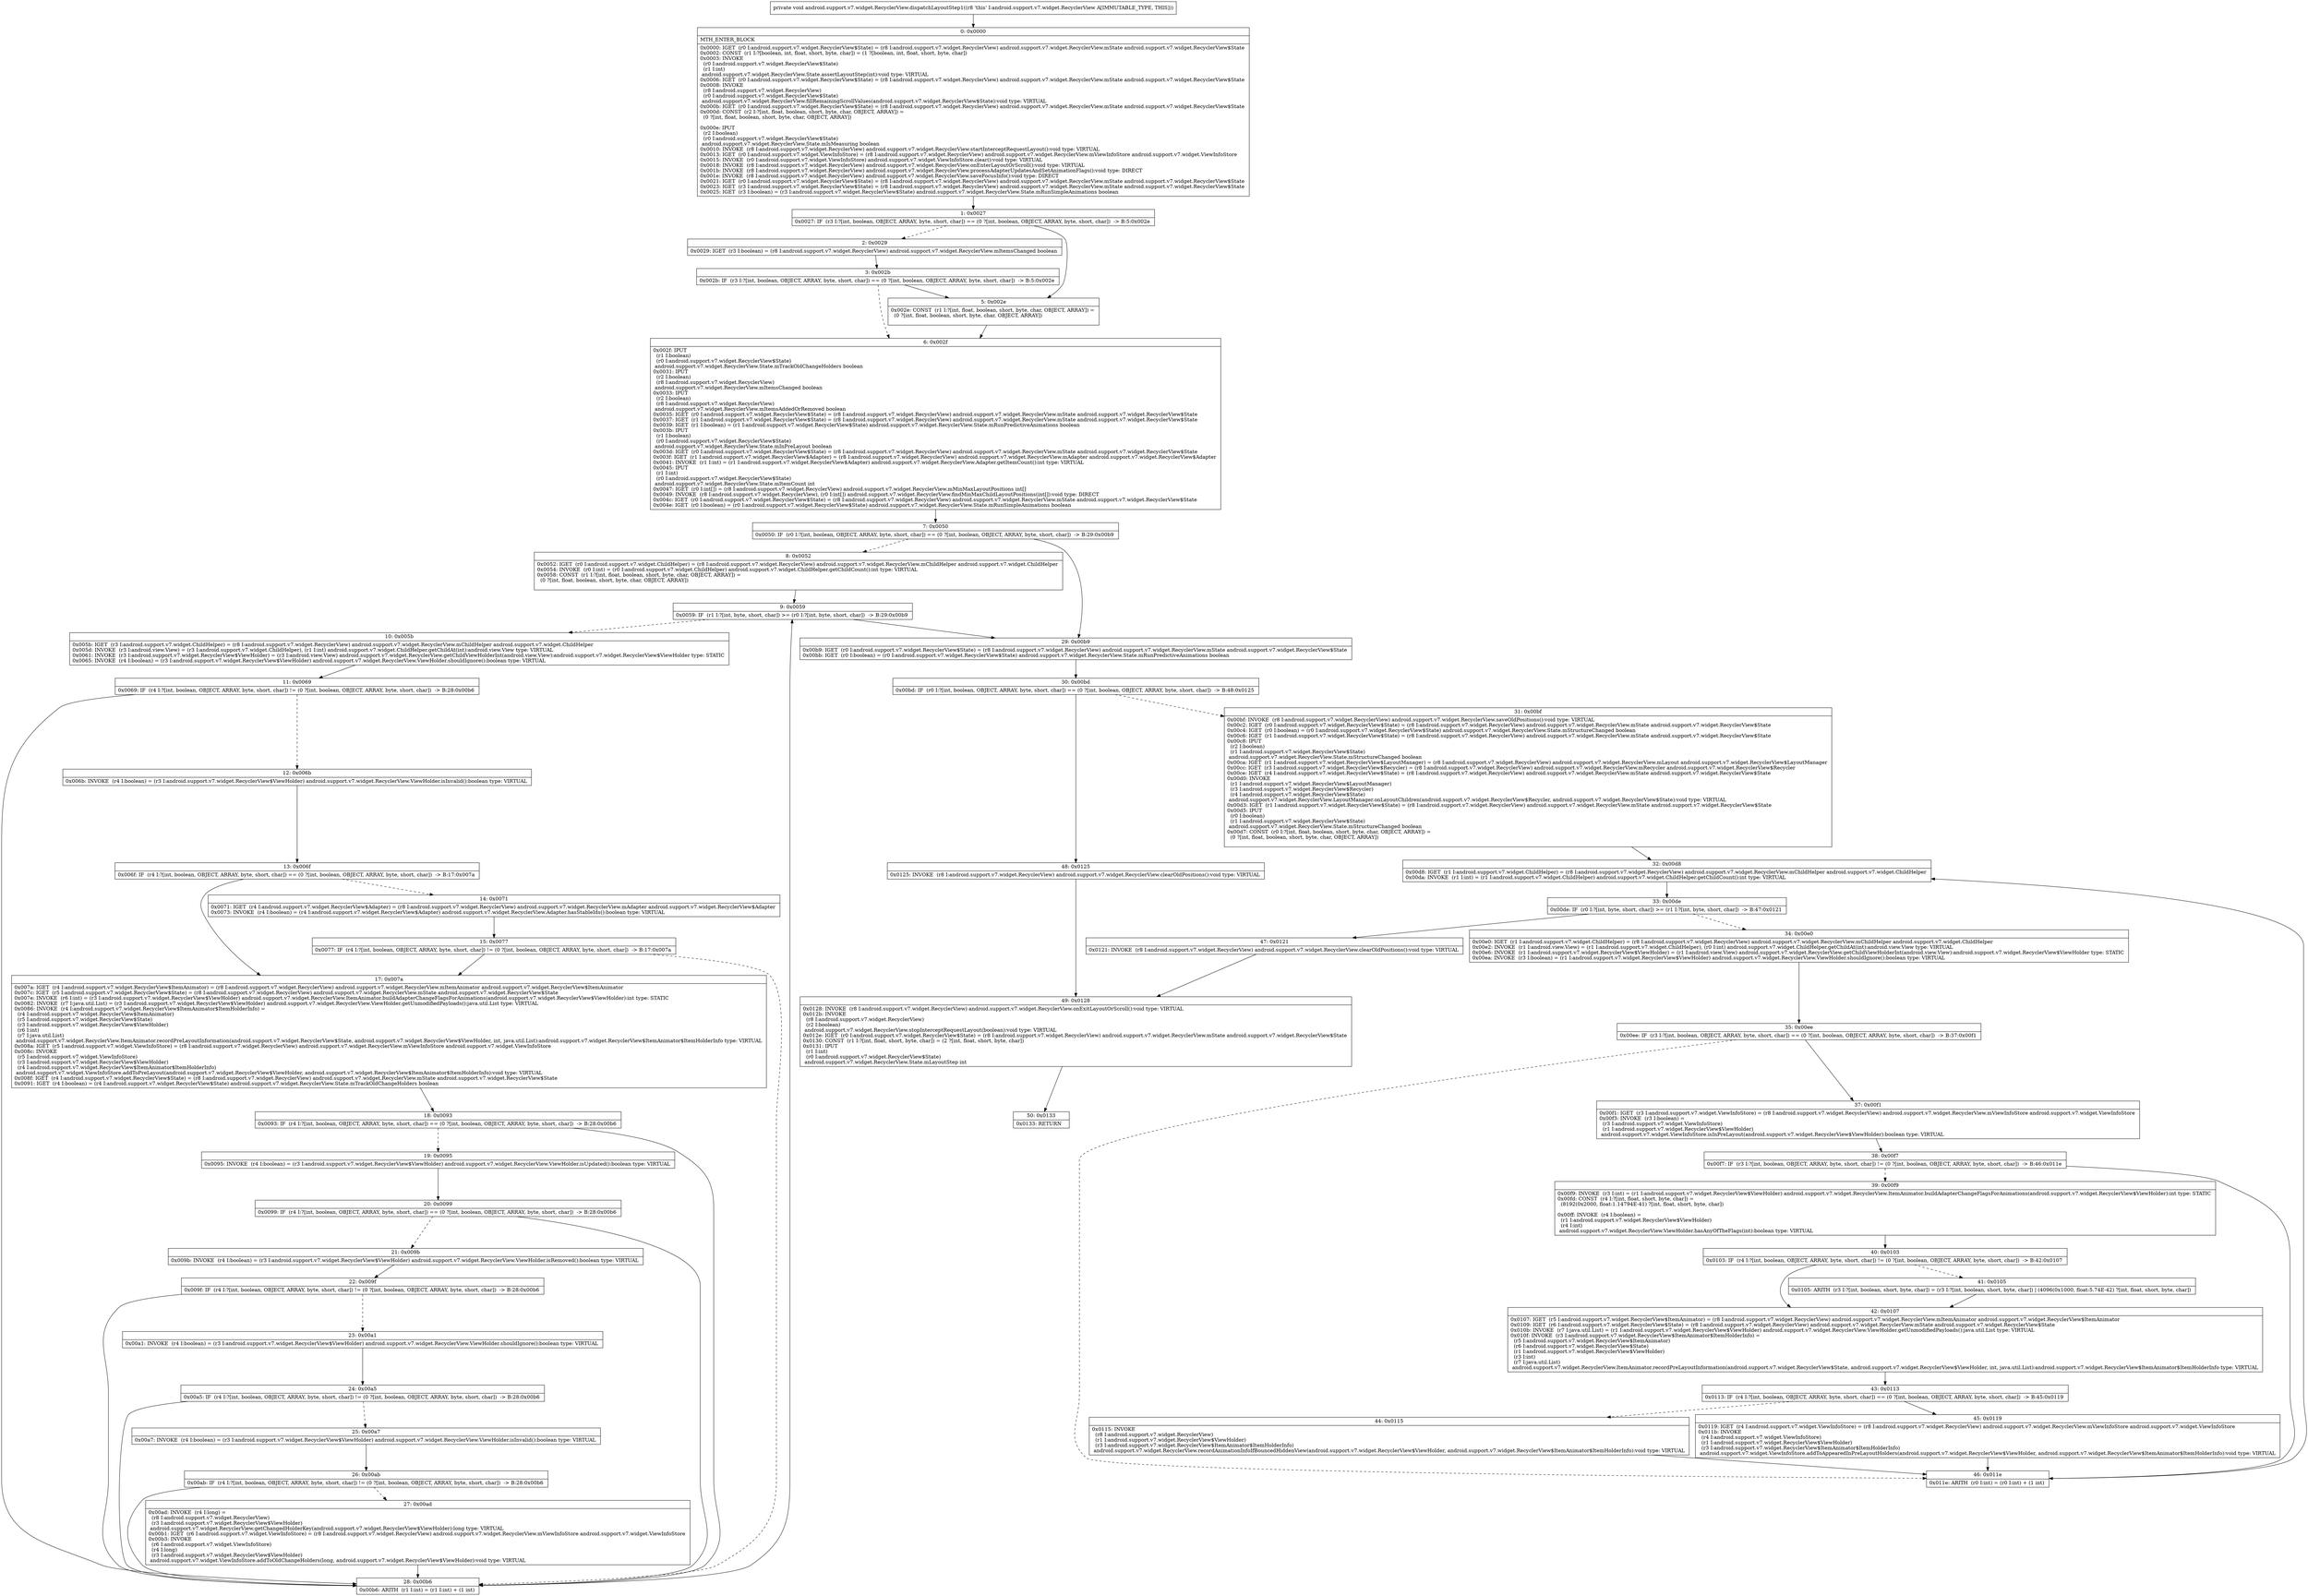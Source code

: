 digraph "CFG forandroid.support.v7.widget.RecyclerView.dispatchLayoutStep1()V" {
Node_0 [shape=record,label="{0\:\ 0x0000|MTH_ENTER_BLOCK\l|0x0000: IGET  (r0 I:android.support.v7.widget.RecyclerView$State) = (r8 I:android.support.v7.widget.RecyclerView) android.support.v7.widget.RecyclerView.mState android.support.v7.widget.RecyclerView$State \l0x0002: CONST  (r1 I:?[boolean, int, float, short, byte, char]) = (1 ?[boolean, int, float, short, byte, char]) \l0x0003: INVOKE  \l  (r0 I:android.support.v7.widget.RecyclerView$State)\l  (r1 I:int)\l android.support.v7.widget.RecyclerView.State.assertLayoutStep(int):void type: VIRTUAL \l0x0006: IGET  (r0 I:android.support.v7.widget.RecyclerView$State) = (r8 I:android.support.v7.widget.RecyclerView) android.support.v7.widget.RecyclerView.mState android.support.v7.widget.RecyclerView$State \l0x0008: INVOKE  \l  (r8 I:android.support.v7.widget.RecyclerView)\l  (r0 I:android.support.v7.widget.RecyclerView$State)\l android.support.v7.widget.RecyclerView.fillRemainingScrollValues(android.support.v7.widget.RecyclerView$State):void type: VIRTUAL \l0x000b: IGET  (r0 I:android.support.v7.widget.RecyclerView$State) = (r8 I:android.support.v7.widget.RecyclerView) android.support.v7.widget.RecyclerView.mState android.support.v7.widget.RecyclerView$State \l0x000d: CONST  (r2 I:?[int, float, boolean, short, byte, char, OBJECT, ARRAY]) = \l  (0 ?[int, float, boolean, short, byte, char, OBJECT, ARRAY])\l \l0x000e: IPUT  \l  (r2 I:boolean)\l  (r0 I:android.support.v7.widget.RecyclerView$State)\l android.support.v7.widget.RecyclerView.State.mIsMeasuring boolean \l0x0010: INVOKE  (r8 I:android.support.v7.widget.RecyclerView) android.support.v7.widget.RecyclerView.startInterceptRequestLayout():void type: VIRTUAL \l0x0013: IGET  (r0 I:android.support.v7.widget.ViewInfoStore) = (r8 I:android.support.v7.widget.RecyclerView) android.support.v7.widget.RecyclerView.mViewInfoStore android.support.v7.widget.ViewInfoStore \l0x0015: INVOKE  (r0 I:android.support.v7.widget.ViewInfoStore) android.support.v7.widget.ViewInfoStore.clear():void type: VIRTUAL \l0x0018: INVOKE  (r8 I:android.support.v7.widget.RecyclerView) android.support.v7.widget.RecyclerView.onEnterLayoutOrScroll():void type: VIRTUAL \l0x001b: INVOKE  (r8 I:android.support.v7.widget.RecyclerView) android.support.v7.widget.RecyclerView.processAdapterUpdatesAndSetAnimationFlags():void type: DIRECT \l0x001e: INVOKE  (r8 I:android.support.v7.widget.RecyclerView) android.support.v7.widget.RecyclerView.saveFocusInfo():void type: DIRECT \l0x0021: IGET  (r0 I:android.support.v7.widget.RecyclerView$State) = (r8 I:android.support.v7.widget.RecyclerView) android.support.v7.widget.RecyclerView.mState android.support.v7.widget.RecyclerView$State \l0x0023: IGET  (r3 I:android.support.v7.widget.RecyclerView$State) = (r8 I:android.support.v7.widget.RecyclerView) android.support.v7.widget.RecyclerView.mState android.support.v7.widget.RecyclerView$State \l0x0025: IGET  (r3 I:boolean) = (r3 I:android.support.v7.widget.RecyclerView$State) android.support.v7.widget.RecyclerView.State.mRunSimpleAnimations boolean \l}"];
Node_1 [shape=record,label="{1\:\ 0x0027|0x0027: IF  (r3 I:?[int, boolean, OBJECT, ARRAY, byte, short, char]) == (0 ?[int, boolean, OBJECT, ARRAY, byte, short, char])  \-\> B:5:0x002e \l}"];
Node_2 [shape=record,label="{2\:\ 0x0029|0x0029: IGET  (r3 I:boolean) = (r8 I:android.support.v7.widget.RecyclerView) android.support.v7.widget.RecyclerView.mItemsChanged boolean \l}"];
Node_3 [shape=record,label="{3\:\ 0x002b|0x002b: IF  (r3 I:?[int, boolean, OBJECT, ARRAY, byte, short, char]) == (0 ?[int, boolean, OBJECT, ARRAY, byte, short, char])  \-\> B:5:0x002e \l}"];
Node_5 [shape=record,label="{5\:\ 0x002e|0x002e: CONST  (r1 I:?[int, float, boolean, short, byte, char, OBJECT, ARRAY]) = \l  (0 ?[int, float, boolean, short, byte, char, OBJECT, ARRAY])\l \l}"];
Node_6 [shape=record,label="{6\:\ 0x002f|0x002f: IPUT  \l  (r1 I:boolean)\l  (r0 I:android.support.v7.widget.RecyclerView$State)\l android.support.v7.widget.RecyclerView.State.mTrackOldChangeHolders boolean \l0x0031: IPUT  \l  (r2 I:boolean)\l  (r8 I:android.support.v7.widget.RecyclerView)\l android.support.v7.widget.RecyclerView.mItemsChanged boolean \l0x0033: IPUT  \l  (r2 I:boolean)\l  (r8 I:android.support.v7.widget.RecyclerView)\l android.support.v7.widget.RecyclerView.mItemsAddedOrRemoved boolean \l0x0035: IGET  (r0 I:android.support.v7.widget.RecyclerView$State) = (r8 I:android.support.v7.widget.RecyclerView) android.support.v7.widget.RecyclerView.mState android.support.v7.widget.RecyclerView$State \l0x0037: IGET  (r1 I:android.support.v7.widget.RecyclerView$State) = (r8 I:android.support.v7.widget.RecyclerView) android.support.v7.widget.RecyclerView.mState android.support.v7.widget.RecyclerView$State \l0x0039: IGET  (r1 I:boolean) = (r1 I:android.support.v7.widget.RecyclerView$State) android.support.v7.widget.RecyclerView.State.mRunPredictiveAnimations boolean \l0x003b: IPUT  \l  (r1 I:boolean)\l  (r0 I:android.support.v7.widget.RecyclerView$State)\l android.support.v7.widget.RecyclerView.State.mInPreLayout boolean \l0x003d: IGET  (r0 I:android.support.v7.widget.RecyclerView$State) = (r8 I:android.support.v7.widget.RecyclerView) android.support.v7.widget.RecyclerView.mState android.support.v7.widget.RecyclerView$State \l0x003f: IGET  (r1 I:android.support.v7.widget.RecyclerView$Adapter) = (r8 I:android.support.v7.widget.RecyclerView) android.support.v7.widget.RecyclerView.mAdapter android.support.v7.widget.RecyclerView$Adapter \l0x0041: INVOKE  (r1 I:int) = (r1 I:android.support.v7.widget.RecyclerView$Adapter) android.support.v7.widget.RecyclerView.Adapter.getItemCount():int type: VIRTUAL \l0x0045: IPUT  \l  (r1 I:int)\l  (r0 I:android.support.v7.widget.RecyclerView$State)\l android.support.v7.widget.RecyclerView.State.mItemCount int \l0x0047: IGET  (r0 I:int[]) = (r8 I:android.support.v7.widget.RecyclerView) android.support.v7.widget.RecyclerView.mMinMaxLayoutPositions int[] \l0x0049: INVOKE  (r8 I:android.support.v7.widget.RecyclerView), (r0 I:int[]) android.support.v7.widget.RecyclerView.findMinMaxChildLayoutPositions(int[]):void type: DIRECT \l0x004c: IGET  (r0 I:android.support.v7.widget.RecyclerView$State) = (r8 I:android.support.v7.widget.RecyclerView) android.support.v7.widget.RecyclerView.mState android.support.v7.widget.RecyclerView$State \l0x004e: IGET  (r0 I:boolean) = (r0 I:android.support.v7.widget.RecyclerView$State) android.support.v7.widget.RecyclerView.State.mRunSimpleAnimations boolean \l}"];
Node_7 [shape=record,label="{7\:\ 0x0050|0x0050: IF  (r0 I:?[int, boolean, OBJECT, ARRAY, byte, short, char]) == (0 ?[int, boolean, OBJECT, ARRAY, byte, short, char])  \-\> B:29:0x00b9 \l}"];
Node_8 [shape=record,label="{8\:\ 0x0052|0x0052: IGET  (r0 I:android.support.v7.widget.ChildHelper) = (r8 I:android.support.v7.widget.RecyclerView) android.support.v7.widget.RecyclerView.mChildHelper android.support.v7.widget.ChildHelper \l0x0054: INVOKE  (r0 I:int) = (r0 I:android.support.v7.widget.ChildHelper) android.support.v7.widget.ChildHelper.getChildCount():int type: VIRTUAL \l0x0058: CONST  (r1 I:?[int, float, boolean, short, byte, char, OBJECT, ARRAY]) = \l  (0 ?[int, float, boolean, short, byte, char, OBJECT, ARRAY])\l \l}"];
Node_9 [shape=record,label="{9\:\ 0x0059|0x0059: IF  (r1 I:?[int, byte, short, char]) \>= (r0 I:?[int, byte, short, char])  \-\> B:29:0x00b9 \l}"];
Node_10 [shape=record,label="{10\:\ 0x005b|0x005b: IGET  (r3 I:android.support.v7.widget.ChildHelper) = (r8 I:android.support.v7.widget.RecyclerView) android.support.v7.widget.RecyclerView.mChildHelper android.support.v7.widget.ChildHelper \l0x005d: INVOKE  (r3 I:android.view.View) = (r3 I:android.support.v7.widget.ChildHelper), (r1 I:int) android.support.v7.widget.ChildHelper.getChildAt(int):android.view.View type: VIRTUAL \l0x0061: INVOKE  (r3 I:android.support.v7.widget.RecyclerView$ViewHolder) = (r3 I:android.view.View) android.support.v7.widget.RecyclerView.getChildViewHolderInt(android.view.View):android.support.v7.widget.RecyclerView$ViewHolder type: STATIC \l0x0065: INVOKE  (r4 I:boolean) = (r3 I:android.support.v7.widget.RecyclerView$ViewHolder) android.support.v7.widget.RecyclerView.ViewHolder.shouldIgnore():boolean type: VIRTUAL \l}"];
Node_11 [shape=record,label="{11\:\ 0x0069|0x0069: IF  (r4 I:?[int, boolean, OBJECT, ARRAY, byte, short, char]) != (0 ?[int, boolean, OBJECT, ARRAY, byte, short, char])  \-\> B:28:0x00b6 \l}"];
Node_12 [shape=record,label="{12\:\ 0x006b|0x006b: INVOKE  (r4 I:boolean) = (r3 I:android.support.v7.widget.RecyclerView$ViewHolder) android.support.v7.widget.RecyclerView.ViewHolder.isInvalid():boolean type: VIRTUAL \l}"];
Node_13 [shape=record,label="{13\:\ 0x006f|0x006f: IF  (r4 I:?[int, boolean, OBJECT, ARRAY, byte, short, char]) == (0 ?[int, boolean, OBJECT, ARRAY, byte, short, char])  \-\> B:17:0x007a \l}"];
Node_14 [shape=record,label="{14\:\ 0x0071|0x0071: IGET  (r4 I:android.support.v7.widget.RecyclerView$Adapter) = (r8 I:android.support.v7.widget.RecyclerView) android.support.v7.widget.RecyclerView.mAdapter android.support.v7.widget.RecyclerView$Adapter \l0x0073: INVOKE  (r4 I:boolean) = (r4 I:android.support.v7.widget.RecyclerView$Adapter) android.support.v7.widget.RecyclerView.Adapter.hasStableIds():boolean type: VIRTUAL \l}"];
Node_15 [shape=record,label="{15\:\ 0x0077|0x0077: IF  (r4 I:?[int, boolean, OBJECT, ARRAY, byte, short, char]) != (0 ?[int, boolean, OBJECT, ARRAY, byte, short, char])  \-\> B:17:0x007a \l}"];
Node_17 [shape=record,label="{17\:\ 0x007a|0x007a: IGET  (r4 I:android.support.v7.widget.RecyclerView$ItemAnimator) = (r8 I:android.support.v7.widget.RecyclerView) android.support.v7.widget.RecyclerView.mItemAnimator android.support.v7.widget.RecyclerView$ItemAnimator \l0x007c: IGET  (r5 I:android.support.v7.widget.RecyclerView$State) = (r8 I:android.support.v7.widget.RecyclerView) android.support.v7.widget.RecyclerView.mState android.support.v7.widget.RecyclerView$State \l0x007e: INVOKE  (r6 I:int) = (r3 I:android.support.v7.widget.RecyclerView$ViewHolder) android.support.v7.widget.RecyclerView.ItemAnimator.buildAdapterChangeFlagsForAnimations(android.support.v7.widget.RecyclerView$ViewHolder):int type: STATIC \l0x0082: INVOKE  (r7 I:java.util.List) = (r3 I:android.support.v7.widget.RecyclerView$ViewHolder) android.support.v7.widget.RecyclerView.ViewHolder.getUnmodifiedPayloads():java.util.List type: VIRTUAL \l0x0086: INVOKE  (r4 I:android.support.v7.widget.RecyclerView$ItemAnimator$ItemHolderInfo) = \l  (r4 I:android.support.v7.widget.RecyclerView$ItemAnimator)\l  (r5 I:android.support.v7.widget.RecyclerView$State)\l  (r3 I:android.support.v7.widget.RecyclerView$ViewHolder)\l  (r6 I:int)\l  (r7 I:java.util.List)\l android.support.v7.widget.RecyclerView.ItemAnimator.recordPreLayoutInformation(android.support.v7.widget.RecyclerView$State, android.support.v7.widget.RecyclerView$ViewHolder, int, java.util.List):android.support.v7.widget.RecyclerView$ItemAnimator$ItemHolderInfo type: VIRTUAL \l0x008a: IGET  (r5 I:android.support.v7.widget.ViewInfoStore) = (r8 I:android.support.v7.widget.RecyclerView) android.support.v7.widget.RecyclerView.mViewInfoStore android.support.v7.widget.ViewInfoStore \l0x008c: INVOKE  \l  (r5 I:android.support.v7.widget.ViewInfoStore)\l  (r3 I:android.support.v7.widget.RecyclerView$ViewHolder)\l  (r4 I:android.support.v7.widget.RecyclerView$ItemAnimator$ItemHolderInfo)\l android.support.v7.widget.ViewInfoStore.addToPreLayout(android.support.v7.widget.RecyclerView$ViewHolder, android.support.v7.widget.RecyclerView$ItemAnimator$ItemHolderInfo):void type: VIRTUAL \l0x008f: IGET  (r4 I:android.support.v7.widget.RecyclerView$State) = (r8 I:android.support.v7.widget.RecyclerView) android.support.v7.widget.RecyclerView.mState android.support.v7.widget.RecyclerView$State \l0x0091: IGET  (r4 I:boolean) = (r4 I:android.support.v7.widget.RecyclerView$State) android.support.v7.widget.RecyclerView.State.mTrackOldChangeHolders boolean \l}"];
Node_18 [shape=record,label="{18\:\ 0x0093|0x0093: IF  (r4 I:?[int, boolean, OBJECT, ARRAY, byte, short, char]) == (0 ?[int, boolean, OBJECT, ARRAY, byte, short, char])  \-\> B:28:0x00b6 \l}"];
Node_19 [shape=record,label="{19\:\ 0x0095|0x0095: INVOKE  (r4 I:boolean) = (r3 I:android.support.v7.widget.RecyclerView$ViewHolder) android.support.v7.widget.RecyclerView.ViewHolder.isUpdated():boolean type: VIRTUAL \l}"];
Node_20 [shape=record,label="{20\:\ 0x0099|0x0099: IF  (r4 I:?[int, boolean, OBJECT, ARRAY, byte, short, char]) == (0 ?[int, boolean, OBJECT, ARRAY, byte, short, char])  \-\> B:28:0x00b6 \l}"];
Node_21 [shape=record,label="{21\:\ 0x009b|0x009b: INVOKE  (r4 I:boolean) = (r3 I:android.support.v7.widget.RecyclerView$ViewHolder) android.support.v7.widget.RecyclerView.ViewHolder.isRemoved():boolean type: VIRTUAL \l}"];
Node_22 [shape=record,label="{22\:\ 0x009f|0x009f: IF  (r4 I:?[int, boolean, OBJECT, ARRAY, byte, short, char]) != (0 ?[int, boolean, OBJECT, ARRAY, byte, short, char])  \-\> B:28:0x00b6 \l}"];
Node_23 [shape=record,label="{23\:\ 0x00a1|0x00a1: INVOKE  (r4 I:boolean) = (r3 I:android.support.v7.widget.RecyclerView$ViewHolder) android.support.v7.widget.RecyclerView.ViewHolder.shouldIgnore():boolean type: VIRTUAL \l}"];
Node_24 [shape=record,label="{24\:\ 0x00a5|0x00a5: IF  (r4 I:?[int, boolean, OBJECT, ARRAY, byte, short, char]) != (0 ?[int, boolean, OBJECT, ARRAY, byte, short, char])  \-\> B:28:0x00b6 \l}"];
Node_25 [shape=record,label="{25\:\ 0x00a7|0x00a7: INVOKE  (r4 I:boolean) = (r3 I:android.support.v7.widget.RecyclerView$ViewHolder) android.support.v7.widget.RecyclerView.ViewHolder.isInvalid():boolean type: VIRTUAL \l}"];
Node_26 [shape=record,label="{26\:\ 0x00ab|0x00ab: IF  (r4 I:?[int, boolean, OBJECT, ARRAY, byte, short, char]) != (0 ?[int, boolean, OBJECT, ARRAY, byte, short, char])  \-\> B:28:0x00b6 \l}"];
Node_27 [shape=record,label="{27\:\ 0x00ad|0x00ad: INVOKE  (r4 I:long) = \l  (r8 I:android.support.v7.widget.RecyclerView)\l  (r3 I:android.support.v7.widget.RecyclerView$ViewHolder)\l android.support.v7.widget.RecyclerView.getChangedHolderKey(android.support.v7.widget.RecyclerView$ViewHolder):long type: VIRTUAL \l0x00b1: IGET  (r6 I:android.support.v7.widget.ViewInfoStore) = (r8 I:android.support.v7.widget.RecyclerView) android.support.v7.widget.RecyclerView.mViewInfoStore android.support.v7.widget.ViewInfoStore \l0x00b3: INVOKE  \l  (r6 I:android.support.v7.widget.ViewInfoStore)\l  (r4 I:long)\l  (r3 I:android.support.v7.widget.RecyclerView$ViewHolder)\l android.support.v7.widget.ViewInfoStore.addToOldChangeHolders(long, android.support.v7.widget.RecyclerView$ViewHolder):void type: VIRTUAL \l}"];
Node_28 [shape=record,label="{28\:\ 0x00b6|0x00b6: ARITH  (r1 I:int) = (r1 I:int) + (1 int) \l}"];
Node_29 [shape=record,label="{29\:\ 0x00b9|0x00b9: IGET  (r0 I:android.support.v7.widget.RecyclerView$State) = (r8 I:android.support.v7.widget.RecyclerView) android.support.v7.widget.RecyclerView.mState android.support.v7.widget.RecyclerView$State \l0x00bb: IGET  (r0 I:boolean) = (r0 I:android.support.v7.widget.RecyclerView$State) android.support.v7.widget.RecyclerView.State.mRunPredictiveAnimations boolean \l}"];
Node_30 [shape=record,label="{30\:\ 0x00bd|0x00bd: IF  (r0 I:?[int, boolean, OBJECT, ARRAY, byte, short, char]) == (0 ?[int, boolean, OBJECT, ARRAY, byte, short, char])  \-\> B:48:0x0125 \l}"];
Node_31 [shape=record,label="{31\:\ 0x00bf|0x00bf: INVOKE  (r8 I:android.support.v7.widget.RecyclerView) android.support.v7.widget.RecyclerView.saveOldPositions():void type: VIRTUAL \l0x00c2: IGET  (r0 I:android.support.v7.widget.RecyclerView$State) = (r8 I:android.support.v7.widget.RecyclerView) android.support.v7.widget.RecyclerView.mState android.support.v7.widget.RecyclerView$State \l0x00c4: IGET  (r0 I:boolean) = (r0 I:android.support.v7.widget.RecyclerView$State) android.support.v7.widget.RecyclerView.State.mStructureChanged boolean \l0x00c6: IGET  (r1 I:android.support.v7.widget.RecyclerView$State) = (r8 I:android.support.v7.widget.RecyclerView) android.support.v7.widget.RecyclerView.mState android.support.v7.widget.RecyclerView$State \l0x00c8: IPUT  \l  (r2 I:boolean)\l  (r1 I:android.support.v7.widget.RecyclerView$State)\l android.support.v7.widget.RecyclerView.State.mStructureChanged boolean \l0x00ca: IGET  (r1 I:android.support.v7.widget.RecyclerView$LayoutManager) = (r8 I:android.support.v7.widget.RecyclerView) android.support.v7.widget.RecyclerView.mLayout android.support.v7.widget.RecyclerView$LayoutManager \l0x00cc: IGET  (r3 I:android.support.v7.widget.RecyclerView$Recycler) = (r8 I:android.support.v7.widget.RecyclerView) android.support.v7.widget.RecyclerView.mRecycler android.support.v7.widget.RecyclerView$Recycler \l0x00ce: IGET  (r4 I:android.support.v7.widget.RecyclerView$State) = (r8 I:android.support.v7.widget.RecyclerView) android.support.v7.widget.RecyclerView.mState android.support.v7.widget.RecyclerView$State \l0x00d0: INVOKE  \l  (r1 I:android.support.v7.widget.RecyclerView$LayoutManager)\l  (r3 I:android.support.v7.widget.RecyclerView$Recycler)\l  (r4 I:android.support.v7.widget.RecyclerView$State)\l android.support.v7.widget.RecyclerView.LayoutManager.onLayoutChildren(android.support.v7.widget.RecyclerView$Recycler, android.support.v7.widget.RecyclerView$State):void type: VIRTUAL \l0x00d3: IGET  (r1 I:android.support.v7.widget.RecyclerView$State) = (r8 I:android.support.v7.widget.RecyclerView) android.support.v7.widget.RecyclerView.mState android.support.v7.widget.RecyclerView$State \l0x00d5: IPUT  \l  (r0 I:boolean)\l  (r1 I:android.support.v7.widget.RecyclerView$State)\l android.support.v7.widget.RecyclerView.State.mStructureChanged boolean \l0x00d7: CONST  (r0 I:?[int, float, boolean, short, byte, char, OBJECT, ARRAY]) = \l  (0 ?[int, float, boolean, short, byte, char, OBJECT, ARRAY])\l \l}"];
Node_32 [shape=record,label="{32\:\ 0x00d8|0x00d8: IGET  (r1 I:android.support.v7.widget.ChildHelper) = (r8 I:android.support.v7.widget.RecyclerView) android.support.v7.widget.RecyclerView.mChildHelper android.support.v7.widget.ChildHelper \l0x00da: INVOKE  (r1 I:int) = (r1 I:android.support.v7.widget.ChildHelper) android.support.v7.widget.ChildHelper.getChildCount():int type: VIRTUAL \l}"];
Node_33 [shape=record,label="{33\:\ 0x00de|0x00de: IF  (r0 I:?[int, byte, short, char]) \>= (r1 I:?[int, byte, short, char])  \-\> B:47:0x0121 \l}"];
Node_34 [shape=record,label="{34\:\ 0x00e0|0x00e0: IGET  (r1 I:android.support.v7.widget.ChildHelper) = (r8 I:android.support.v7.widget.RecyclerView) android.support.v7.widget.RecyclerView.mChildHelper android.support.v7.widget.ChildHelper \l0x00e2: INVOKE  (r1 I:android.view.View) = (r1 I:android.support.v7.widget.ChildHelper), (r0 I:int) android.support.v7.widget.ChildHelper.getChildAt(int):android.view.View type: VIRTUAL \l0x00e6: INVOKE  (r1 I:android.support.v7.widget.RecyclerView$ViewHolder) = (r1 I:android.view.View) android.support.v7.widget.RecyclerView.getChildViewHolderInt(android.view.View):android.support.v7.widget.RecyclerView$ViewHolder type: STATIC \l0x00ea: INVOKE  (r3 I:boolean) = (r1 I:android.support.v7.widget.RecyclerView$ViewHolder) android.support.v7.widget.RecyclerView.ViewHolder.shouldIgnore():boolean type: VIRTUAL \l}"];
Node_35 [shape=record,label="{35\:\ 0x00ee|0x00ee: IF  (r3 I:?[int, boolean, OBJECT, ARRAY, byte, short, char]) == (0 ?[int, boolean, OBJECT, ARRAY, byte, short, char])  \-\> B:37:0x00f1 \l}"];
Node_37 [shape=record,label="{37\:\ 0x00f1|0x00f1: IGET  (r3 I:android.support.v7.widget.ViewInfoStore) = (r8 I:android.support.v7.widget.RecyclerView) android.support.v7.widget.RecyclerView.mViewInfoStore android.support.v7.widget.ViewInfoStore \l0x00f3: INVOKE  (r3 I:boolean) = \l  (r3 I:android.support.v7.widget.ViewInfoStore)\l  (r1 I:android.support.v7.widget.RecyclerView$ViewHolder)\l android.support.v7.widget.ViewInfoStore.isInPreLayout(android.support.v7.widget.RecyclerView$ViewHolder):boolean type: VIRTUAL \l}"];
Node_38 [shape=record,label="{38\:\ 0x00f7|0x00f7: IF  (r3 I:?[int, boolean, OBJECT, ARRAY, byte, short, char]) != (0 ?[int, boolean, OBJECT, ARRAY, byte, short, char])  \-\> B:46:0x011e \l}"];
Node_39 [shape=record,label="{39\:\ 0x00f9|0x00f9: INVOKE  (r3 I:int) = (r1 I:android.support.v7.widget.RecyclerView$ViewHolder) android.support.v7.widget.RecyclerView.ItemAnimator.buildAdapterChangeFlagsForAnimations(android.support.v7.widget.RecyclerView$ViewHolder):int type: STATIC \l0x00fd: CONST  (r4 I:?[int, float, short, byte, char]) = \l  (8192(0x2000, float:1.14794E\-41) ?[int, float, short, byte, char])\l \l0x00ff: INVOKE  (r4 I:boolean) = \l  (r1 I:android.support.v7.widget.RecyclerView$ViewHolder)\l  (r4 I:int)\l android.support.v7.widget.RecyclerView.ViewHolder.hasAnyOfTheFlags(int):boolean type: VIRTUAL \l}"];
Node_40 [shape=record,label="{40\:\ 0x0103|0x0103: IF  (r4 I:?[int, boolean, OBJECT, ARRAY, byte, short, char]) != (0 ?[int, boolean, OBJECT, ARRAY, byte, short, char])  \-\> B:42:0x0107 \l}"];
Node_41 [shape=record,label="{41\:\ 0x0105|0x0105: ARITH  (r3 I:?[int, boolean, short, byte, char]) = (r3 I:?[int, boolean, short, byte, char]) \| (4096(0x1000, float:5.74E\-42) ?[int, float, short, byte, char]) \l}"];
Node_42 [shape=record,label="{42\:\ 0x0107|0x0107: IGET  (r5 I:android.support.v7.widget.RecyclerView$ItemAnimator) = (r8 I:android.support.v7.widget.RecyclerView) android.support.v7.widget.RecyclerView.mItemAnimator android.support.v7.widget.RecyclerView$ItemAnimator \l0x0109: IGET  (r6 I:android.support.v7.widget.RecyclerView$State) = (r8 I:android.support.v7.widget.RecyclerView) android.support.v7.widget.RecyclerView.mState android.support.v7.widget.RecyclerView$State \l0x010b: INVOKE  (r7 I:java.util.List) = (r1 I:android.support.v7.widget.RecyclerView$ViewHolder) android.support.v7.widget.RecyclerView.ViewHolder.getUnmodifiedPayloads():java.util.List type: VIRTUAL \l0x010f: INVOKE  (r3 I:android.support.v7.widget.RecyclerView$ItemAnimator$ItemHolderInfo) = \l  (r5 I:android.support.v7.widget.RecyclerView$ItemAnimator)\l  (r6 I:android.support.v7.widget.RecyclerView$State)\l  (r1 I:android.support.v7.widget.RecyclerView$ViewHolder)\l  (r3 I:int)\l  (r7 I:java.util.List)\l android.support.v7.widget.RecyclerView.ItemAnimator.recordPreLayoutInformation(android.support.v7.widget.RecyclerView$State, android.support.v7.widget.RecyclerView$ViewHolder, int, java.util.List):android.support.v7.widget.RecyclerView$ItemAnimator$ItemHolderInfo type: VIRTUAL \l}"];
Node_43 [shape=record,label="{43\:\ 0x0113|0x0113: IF  (r4 I:?[int, boolean, OBJECT, ARRAY, byte, short, char]) == (0 ?[int, boolean, OBJECT, ARRAY, byte, short, char])  \-\> B:45:0x0119 \l}"];
Node_44 [shape=record,label="{44\:\ 0x0115|0x0115: INVOKE  \l  (r8 I:android.support.v7.widget.RecyclerView)\l  (r1 I:android.support.v7.widget.RecyclerView$ViewHolder)\l  (r3 I:android.support.v7.widget.RecyclerView$ItemAnimator$ItemHolderInfo)\l android.support.v7.widget.RecyclerView.recordAnimationInfoIfBouncedHiddenView(android.support.v7.widget.RecyclerView$ViewHolder, android.support.v7.widget.RecyclerView$ItemAnimator$ItemHolderInfo):void type: VIRTUAL \l}"];
Node_45 [shape=record,label="{45\:\ 0x0119|0x0119: IGET  (r4 I:android.support.v7.widget.ViewInfoStore) = (r8 I:android.support.v7.widget.RecyclerView) android.support.v7.widget.RecyclerView.mViewInfoStore android.support.v7.widget.ViewInfoStore \l0x011b: INVOKE  \l  (r4 I:android.support.v7.widget.ViewInfoStore)\l  (r1 I:android.support.v7.widget.RecyclerView$ViewHolder)\l  (r3 I:android.support.v7.widget.RecyclerView$ItemAnimator$ItemHolderInfo)\l android.support.v7.widget.ViewInfoStore.addToAppearedInPreLayoutHolders(android.support.v7.widget.RecyclerView$ViewHolder, android.support.v7.widget.RecyclerView$ItemAnimator$ItemHolderInfo):void type: VIRTUAL \l}"];
Node_46 [shape=record,label="{46\:\ 0x011e|0x011e: ARITH  (r0 I:int) = (r0 I:int) + (1 int) \l}"];
Node_47 [shape=record,label="{47\:\ 0x0121|0x0121: INVOKE  (r8 I:android.support.v7.widget.RecyclerView) android.support.v7.widget.RecyclerView.clearOldPositions():void type: VIRTUAL \l}"];
Node_48 [shape=record,label="{48\:\ 0x0125|0x0125: INVOKE  (r8 I:android.support.v7.widget.RecyclerView) android.support.v7.widget.RecyclerView.clearOldPositions():void type: VIRTUAL \l}"];
Node_49 [shape=record,label="{49\:\ 0x0128|0x0128: INVOKE  (r8 I:android.support.v7.widget.RecyclerView) android.support.v7.widget.RecyclerView.onExitLayoutOrScroll():void type: VIRTUAL \l0x012b: INVOKE  \l  (r8 I:android.support.v7.widget.RecyclerView)\l  (r2 I:boolean)\l android.support.v7.widget.RecyclerView.stopInterceptRequestLayout(boolean):void type: VIRTUAL \l0x012e: IGET  (r0 I:android.support.v7.widget.RecyclerView$State) = (r8 I:android.support.v7.widget.RecyclerView) android.support.v7.widget.RecyclerView.mState android.support.v7.widget.RecyclerView$State \l0x0130: CONST  (r1 I:?[int, float, short, byte, char]) = (2 ?[int, float, short, byte, char]) \l0x0131: IPUT  \l  (r1 I:int)\l  (r0 I:android.support.v7.widget.RecyclerView$State)\l android.support.v7.widget.RecyclerView.State.mLayoutStep int \l}"];
Node_50 [shape=record,label="{50\:\ 0x0133|0x0133: RETURN   \l}"];
MethodNode[shape=record,label="{private void android.support.v7.widget.RecyclerView.dispatchLayoutStep1((r8 'this' I:android.support.v7.widget.RecyclerView A[IMMUTABLE_TYPE, THIS])) }"];
MethodNode -> Node_0;
Node_0 -> Node_1;
Node_1 -> Node_2[style=dashed];
Node_1 -> Node_5;
Node_2 -> Node_3;
Node_3 -> Node_5;
Node_3 -> Node_6[style=dashed];
Node_5 -> Node_6;
Node_6 -> Node_7;
Node_7 -> Node_8[style=dashed];
Node_7 -> Node_29;
Node_8 -> Node_9;
Node_9 -> Node_10[style=dashed];
Node_9 -> Node_29;
Node_10 -> Node_11;
Node_11 -> Node_12[style=dashed];
Node_11 -> Node_28;
Node_12 -> Node_13;
Node_13 -> Node_14[style=dashed];
Node_13 -> Node_17;
Node_14 -> Node_15;
Node_15 -> Node_17;
Node_15 -> Node_28[style=dashed];
Node_17 -> Node_18;
Node_18 -> Node_19[style=dashed];
Node_18 -> Node_28;
Node_19 -> Node_20;
Node_20 -> Node_21[style=dashed];
Node_20 -> Node_28;
Node_21 -> Node_22;
Node_22 -> Node_23[style=dashed];
Node_22 -> Node_28;
Node_23 -> Node_24;
Node_24 -> Node_25[style=dashed];
Node_24 -> Node_28;
Node_25 -> Node_26;
Node_26 -> Node_27[style=dashed];
Node_26 -> Node_28;
Node_27 -> Node_28;
Node_28 -> Node_9;
Node_29 -> Node_30;
Node_30 -> Node_31[style=dashed];
Node_30 -> Node_48;
Node_31 -> Node_32;
Node_32 -> Node_33;
Node_33 -> Node_34[style=dashed];
Node_33 -> Node_47;
Node_34 -> Node_35;
Node_35 -> Node_37;
Node_35 -> Node_46[style=dashed];
Node_37 -> Node_38;
Node_38 -> Node_39[style=dashed];
Node_38 -> Node_46;
Node_39 -> Node_40;
Node_40 -> Node_41[style=dashed];
Node_40 -> Node_42;
Node_41 -> Node_42;
Node_42 -> Node_43;
Node_43 -> Node_44[style=dashed];
Node_43 -> Node_45;
Node_44 -> Node_46;
Node_45 -> Node_46;
Node_46 -> Node_32;
Node_47 -> Node_49;
Node_48 -> Node_49;
Node_49 -> Node_50;
}

